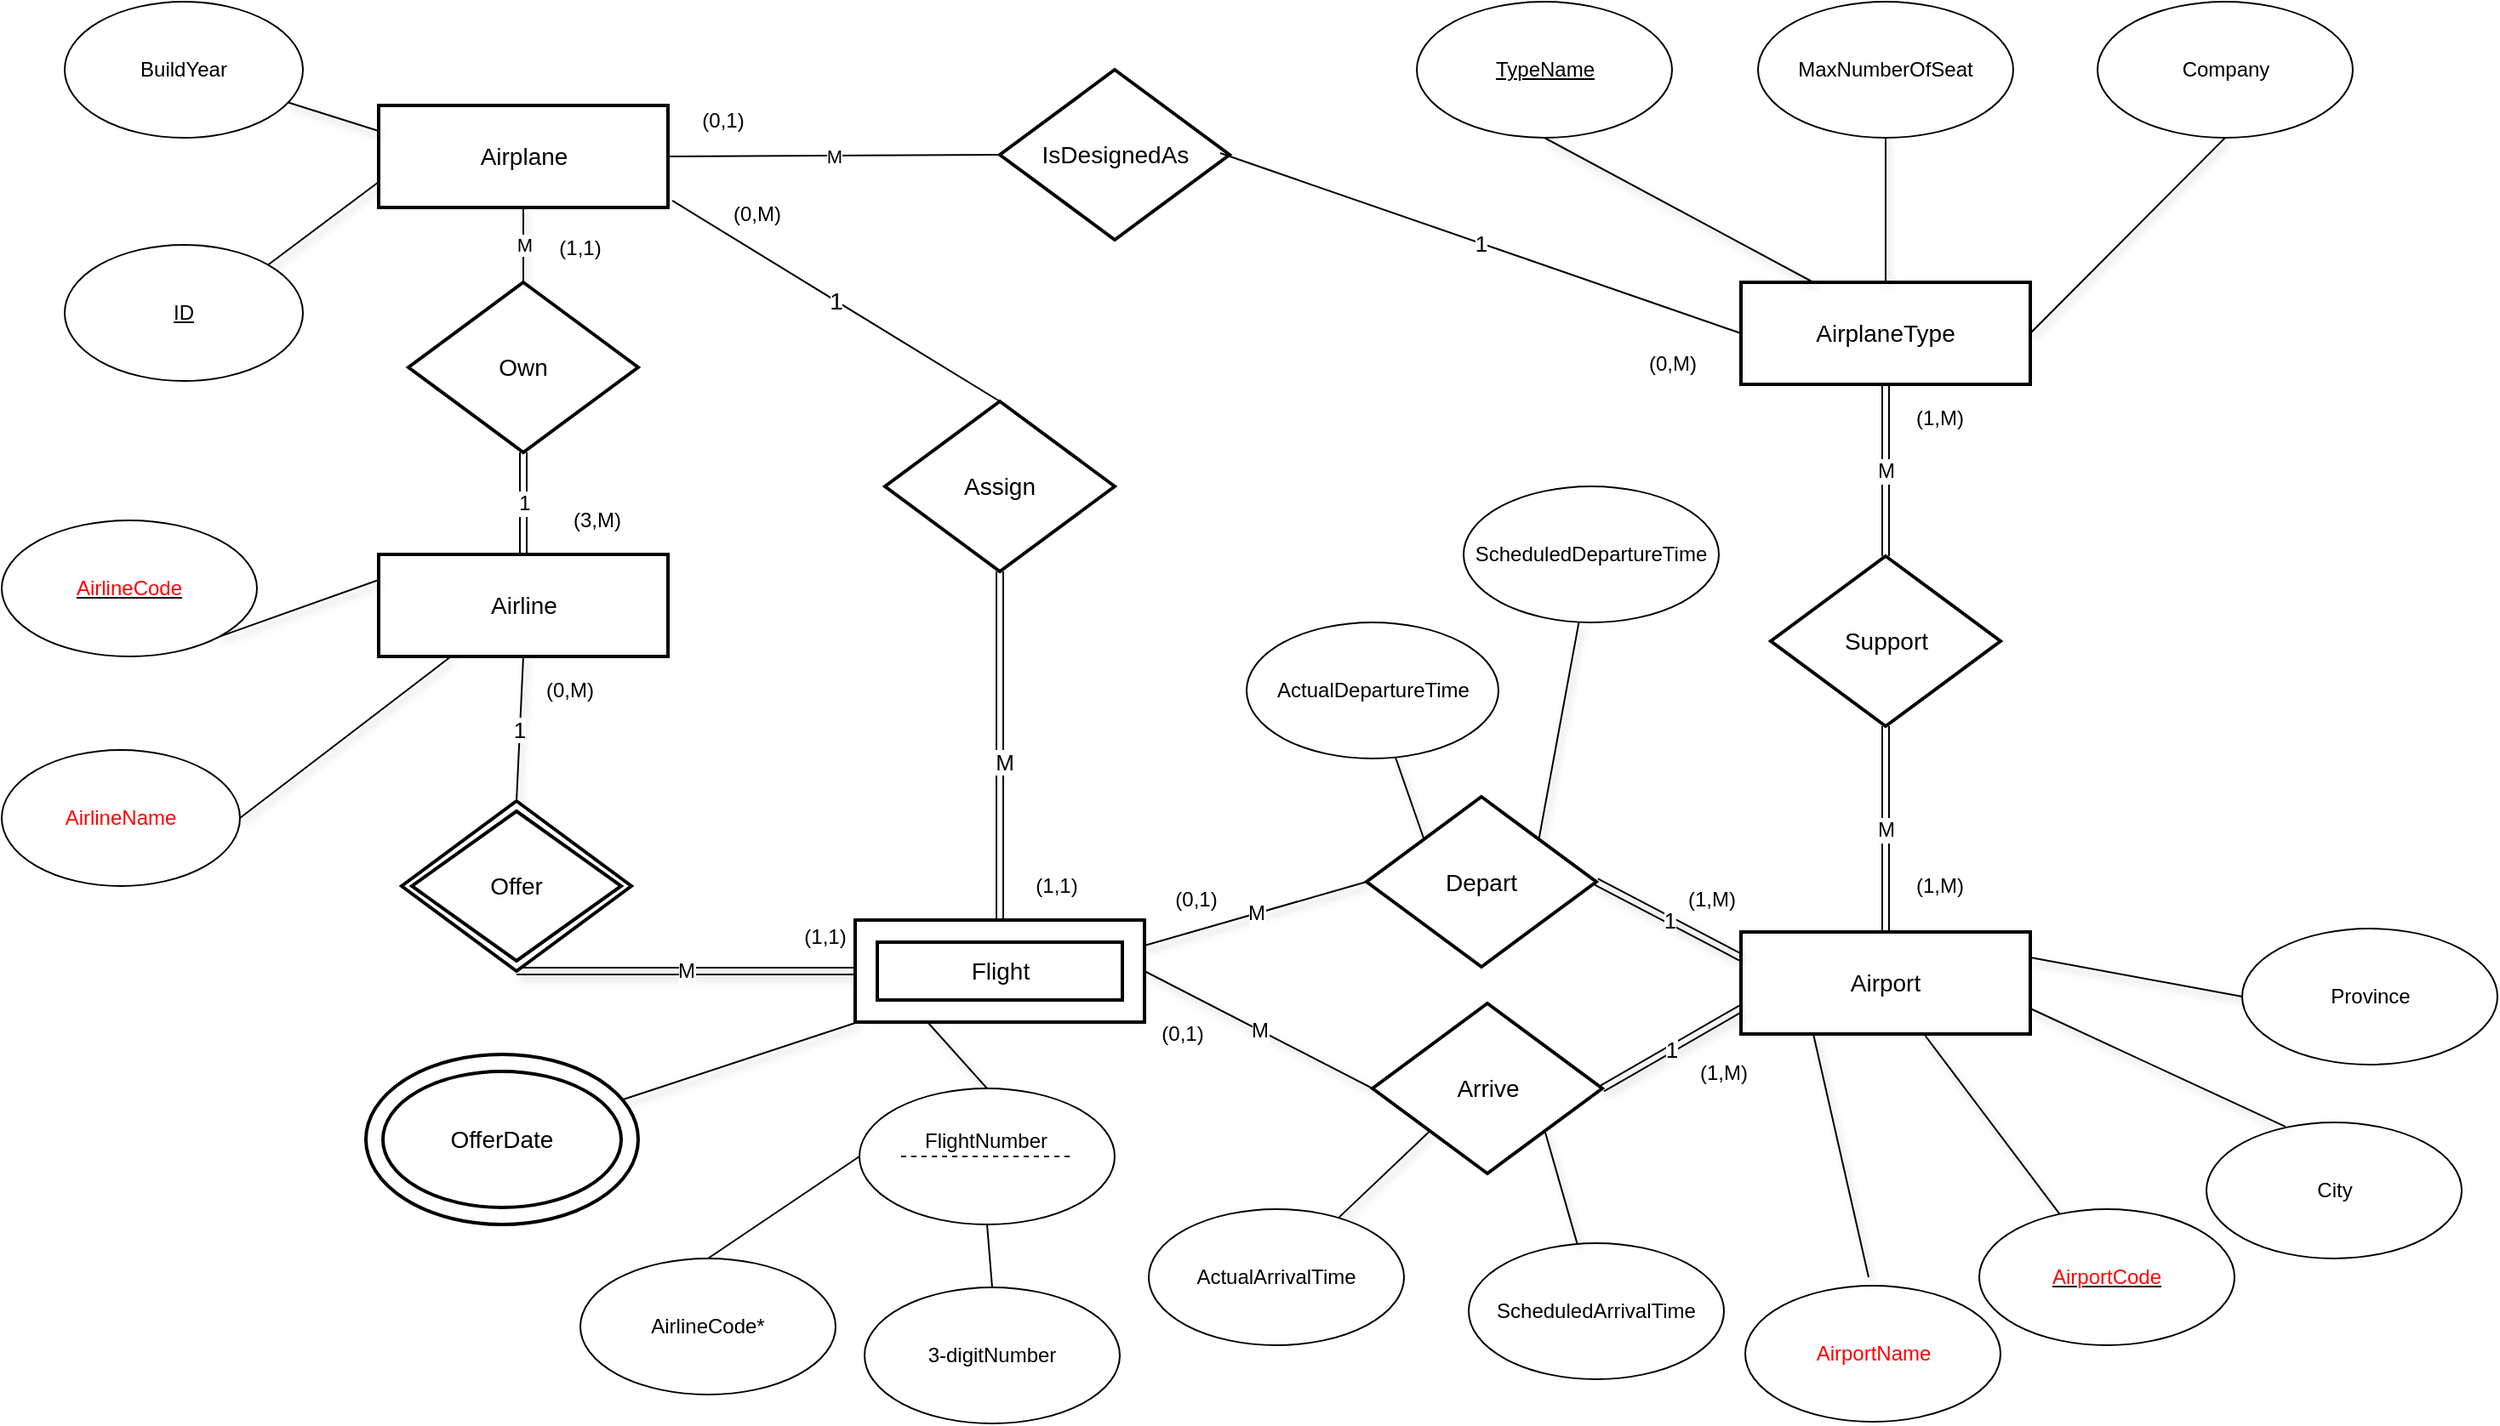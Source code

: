 <mxfile type="device" version="12.1.0" pages="1"><diagram id="RGCfiUzs_iuVigLGgtI_" name="Page-1"><mxGraphModel grid="1" shadow="0" math="0" pageHeight="900" pageWidth="1600" pageScale="1" page="1" fold="1" arrows="1" connect="1" tooltips="1" guides="1" gridSize="10" dy="466" dx="854"><root><mxCell id="0"/><mxCell id="1" parent="0"/><mxCell id="oGYArnx4a0fmbNqtTL9l-1" value="Airline" parent="1" style="strokeWidth=2;whiteSpace=wrap;html=1;align=center;fontSize=14;" vertex="1"><mxGeometry as="geometry" y="370" x="251.5" width="170" height="60"/></mxCell><mxCell id="oGYArnx4a0fmbNqtTL9l-2" value="" parent="1" style="group" vertex="1" connectable="0"><mxGeometry as="geometry" y="350" x="30" width="150" height="80"/></mxCell><mxCell id="oGYArnx4a0fmbNqtTL9l-3" value="&lt;u&gt;&lt;font color=&quot;#ff0000&quot;&gt;AirlineCode&lt;/font&gt;&lt;/u&gt;" parent="oGYArnx4a0fmbNqtTL9l-2" style="ellipse;whiteSpace=wrap;html=1;" vertex="1"><mxGeometry as="geometry" width="150" height="80"/></mxCell><mxCell id="oGYArnx4a0fmbNqtTL9l-4" value="&lt;font color=&quot;#ff0000&quot;&gt;AirlineName&lt;/font&gt;" parent="1" style="ellipse;whiteSpace=wrap;html=1;" vertex="1"><mxGeometry as="geometry" y="485" x="30" width="140" height="80"/></mxCell><mxCell id="oGYArnx4a0fmbNqtTL9l-5" source="oGYArnx4a0fmbNqtTL9l-4" value="" parent="1" style="endArrow=none;html=1;shadow=1;exitX=1;exitY=0.5;exitDx=0;exitDy=0;entryX=0.25;entryY=1;entryDx=0;entryDy=0;" edge="1" target="oGYArnx4a0fmbNqtTL9l-1"><mxGeometry as="geometry" width="50" height="50" relative="1"><mxPoint as="sourcePoint" y="175" x="697"/><mxPoint as="targetPoint" y="229" x="697"/></mxGeometry></mxCell><mxCell id="oGYArnx4a0fmbNqtTL9l-6" source="oGYArnx4a0fmbNqtTL9l-62" value="&lt;font style=&quot;font-size: 13px&quot;&gt;1&lt;/font&gt;" parent="1" style="endArrow=none;html=1;shadow=1;entryX=0.5;entryY=1;entryDx=0;entryDy=0;exitX=0.5;exitY=0;exitDx=0;exitDy=0;" edge="1" target="oGYArnx4a0fmbNqtTL9l-1"><mxGeometry as="geometry" width="50" height="50" relative="1"><mxPoint as="sourcePoint" y="370" x="696.5"/><mxPoint as="targetPoint" y="310" x="741.5"/></mxGeometry></mxCell><mxCell id="oGYArnx4a0fmbNqtTL9l-7" source="oGYArnx4a0fmbNqtTL9l-8" value="&lt;font style=&quot;font-size: 12px&quot;&gt;M&lt;/font&gt;" parent="1" style="shape=link;html=1;shadow=1;endArrow=none;endFill=0;entryX=0.5;entryY=1;entryDx=0;entryDy=0;exitX=0;exitY=0.5;exitDx=0;exitDy=0;" edge="1" target="oGYArnx4a0fmbNqtTL9l-62"><mxGeometry as="geometry" width="50" height="50" relative="1"><mxPoint as="sourcePoint" y="540" x="696.5"/><mxPoint as="targetPoint" y="470" x="696.5"/></mxGeometry></mxCell><mxCell id="oGYArnx4a0fmbNqtTL9l-8" value="Flight" parent="1" style="shape=ext;strokeWidth=2;margin=10;double=1;whiteSpace=wrap;html=1;align=center;fontSize=14;" vertex="1"><mxGeometry as="geometry" y="585" x="531.5" width="170" height="60"/></mxCell><mxCell id="oGYArnx4a0fmbNqtTL9l-9" source="oGYArnx4a0fmbNqtTL9l-88" value="" parent="1" style="endArrow=none;html=1;shadow=1;exitX=0.5;exitY=0;exitDx=0;exitDy=0;entryX=0.25;entryY=1;entryDx=0;entryDy=0;" edge="1" target="oGYArnx4a0fmbNqtTL9l-8"><mxGeometry as="geometry" width="50" height="50" relative="1"><mxPoint as="sourcePoint" y="726.549" x="613.718"/><mxPoint as="targetPoint" y="650" x="611.5"/></mxGeometry></mxCell><mxCell id="oGYArnx4a0fmbNqtTL9l-10" source="oGYArnx4a0fmbNqtTL9l-11" value="" parent="1" style="endArrow=none;html=1;shadow=1;entryX=0.009;entryY=1;entryDx=0;entryDy=0;entryPerimeter=0;" edge="1" target="oGYArnx4a0fmbNqtTL9l-8"><mxGeometry as="geometry" width="50" height="50" relative="1"><mxPoint as="sourcePoint" y="490" x="551.5"/><mxPoint as="targetPoint" y="420" x="629"/></mxGeometry></mxCell><mxCell id="oGYArnx4a0fmbNqtTL9l-11" value="OfferDate" parent="1" style="ellipse;shape=doubleEllipse;margin=10;strokeWidth=2;fontSize=14;whiteSpace=wrap;html=1;align=center;" vertex="1"><mxGeometry as="geometry" y="664" x="244" width="160" height="100"/></mxCell><mxCell id="oGYArnx4a0fmbNqtTL9l-12" value="Airport" parent="1" style="strokeWidth=2;whiteSpace=wrap;html=1;align=center;fontSize=14;" vertex="1"><mxGeometry as="geometry" y="592" x="1052" width="170" height="60"/></mxCell><mxCell id="oGYArnx4a0fmbNqtTL9l-13" value="Depart" parent="1" style="shape=rhombus;strokeWidth=2;fontSize=17;perimeter=rhombusPerimeter;whiteSpace=wrap;html=1;align=center;fontSize=14;" vertex="1"><mxGeometry as="geometry" y="512.5" x="832" width="135" height="100"/></mxCell><mxCell id="oGYArnx4a0fmbNqtTL9l-14" source="oGYArnx4a0fmbNqtTL9l-8" value="&lt;font style=&quot;font-size: 12px&quot;&gt;M&lt;/font&gt;" parent="1" style="endArrow=none;html=1;shadow=1;entryX=0;entryY=0.5;entryDx=0;entryDy=0;exitX=1;exitY=0.25;exitDx=0;exitDy=0;" edge="1" target="oGYArnx4a0fmbNqtTL9l-13"><mxGeometry as="geometry" width="50" height="50" relative="1"><mxPoint as="sourcePoint" y="855" x="601.5"/><mxPoint as="targetPoint" y="805" x="651.5"/></mxGeometry></mxCell><mxCell id="oGYArnx4a0fmbNqtTL9l-15" value="Arrive" parent="1" style="shape=rhombus;strokeWidth=2;fontSize=17;perimeter=rhombusPerimeter;whiteSpace=wrap;html=1;align=center;fontSize=14;" vertex="1"><mxGeometry as="geometry" y="634" x="835.5" width="135" height="100"/></mxCell><mxCell id="oGYArnx4a0fmbNqtTL9l-16" source="oGYArnx4a0fmbNqtTL9l-8" value="&lt;font style=&quot;font-size: 12px&quot;&gt;M&lt;/font&gt;" parent="1" style="endArrow=none;html=1;shadow=1;entryX=0;entryY=0.5;entryDx=0;entryDy=0;exitX=1;exitY=0.5;exitDx=0;exitDy=0;" edge="1" target="oGYArnx4a0fmbNqtTL9l-15"><mxGeometry as="geometry" width="50" height="50" relative="1"><mxPoint as="sourcePoint" y="855" x="601.5"/><mxPoint as="targetPoint" y="805" x="651.5"/></mxGeometry></mxCell><mxCell id="oGYArnx4a0fmbNqtTL9l-17" source="oGYArnx4a0fmbNqtTL9l-13" value="&lt;font style=&quot;font-size: 13px&quot;&gt;1&lt;/font&gt;" parent="1" style="shape=link;html=1;shadow=1;endArrow=none;endFill=0;entryX=0;entryY=0.25;entryDx=0;entryDy=0;exitX=1;exitY=0.5;exitDx=0;exitDy=0;" edge="1" target="oGYArnx4a0fmbNqtTL9l-12"><mxGeometry as="geometry" width="50" height="50" relative="1"><mxPoint as="sourcePoint" y="592" x="986.5"/><mxPoint as="targetPoint" y="832" x="677"/></mxGeometry></mxCell><mxCell id="oGYArnx4a0fmbNqtTL9l-18" source="oGYArnx4a0fmbNqtTL9l-15" value="&lt;font style=&quot;font-size: 13px&quot;&gt;1&lt;/font&gt;" parent="1" style="shape=link;html=1;shadow=1;endArrow=none;endFill=0;entryX=0;entryY=0.75;entryDx=0;entryDy=0;exitX=1;exitY=0.5;exitDx=0;exitDy=0;" edge="1" target="oGYArnx4a0fmbNqtTL9l-12"><mxGeometry as="geometry" width="50" height="50" relative="1"><mxPoint as="sourcePoint" y="712" x="986.5"/><mxPoint as="targetPoint" y="832" x="677"/></mxGeometry></mxCell><mxCell id="oGYArnx4a0fmbNqtTL9l-19" value="" parent="1" style="endArrow=none;html=1;shadow=1;entryX=0.25;entryY=1;entryDx=0;entryDy=0;exitX=0.5;exitY=0;exitDx=0;exitDy=0;" edge="1" target="oGYArnx4a0fmbNqtTL9l-12"><mxGeometry as="geometry" width="50" height="50" relative="1"><mxPoint as="sourcePoint" y="795" x="1127.0"/><mxPoint as="targetPoint" y="715" x="1161.5"/></mxGeometry></mxCell><mxCell id="oGYArnx4a0fmbNqtTL9l-20" value="" parent="1" style="group" vertex="1" connectable="0"><mxGeometry as="geometry" y="800" x="1054.5" width="150" height="80"/></mxCell><mxCell id="oGYArnx4a0fmbNqtTL9l-21" value="&lt;font color=&quot;#ff0000&quot;&gt;AirportName&lt;/font&gt;" parent="oGYArnx4a0fmbNqtTL9l-20" style="ellipse;whiteSpace=wrap;html=1;" vertex="1"><mxGeometry as="geometry" width="150" height="80"/></mxCell><mxCell id="oGYArnx4a0fmbNqtTL9l-22" value="" parent="1" style="group" vertex="1" connectable="0"><mxGeometry as="geometry" y="755" x="1202" width="150" height="80"/></mxCell><mxCell id="oGYArnx4a0fmbNqtTL9l-23" value="&lt;u&gt;&lt;font color=&quot;#ff0000&quot;&gt;AirportCode&lt;/font&gt;&lt;/u&gt;" parent="oGYArnx4a0fmbNqtTL9l-22" style="ellipse;whiteSpace=wrap;html=1;" vertex="1"><mxGeometry as="geometry" x="-10" width="150" height="80"/></mxCell><mxCell id="oGYArnx4a0fmbNqtTL9l-24" source="oGYArnx4a0fmbNqtTL9l-23" value="" parent="1" style="endArrow=none;html=1;shadow=1;" edge="1" target="oGYArnx4a0fmbNqtTL9l-12"><mxGeometry as="geometry" width="50" height="50" relative="1"><mxPoint as="sourcePoint" y="715" x="1151.5"/><mxPoint as="targetPoint" y="665" x="1201.5"/></mxGeometry></mxCell><mxCell id="oGYArnx4a0fmbNqtTL9l-25" value="City" parent="1" style="ellipse;whiteSpace=wrap;html=1;" vertex="1"><mxGeometry as="geometry" y="704" x="1325.5" width="150" height="80"/></mxCell><mxCell id="oGYArnx4a0fmbNqtTL9l-26" source="oGYArnx4a0fmbNqtTL9l-12" value="" parent="1" style="endArrow=none;html=1;shadow=1;entryX=0.309;entryY=0.031;entryDx=0;entryDy=0;entryPerimeter=0;exitX=1;exitY=0.75;exitDx=0;exitDy=0;" edge="1" target="oGYArnx4a0fmbNqtTL9l-25"><mxGeometry as="geometry" width="50" height="50" relative="1"><mxPoint as="sourcePoint" y="622.02" x="1217.06"/><mxPoint as="targetPoint" y="514" x="1395.5"/></mxGeometry></mxCell><mxCell id="oGYArnx4a0fmbNqtTL9l-27" source="oGYArnx4a0fmbNqtTL9l-12" value="" parent="1" style="endArrow=none;html=1;shadow=1;exitX=1;exitY=0.25;exitDx=0;exitDy=0;entryX=0;entryY=0.5;entryDx=0;entryDy=0;" edge="1" target="oGYArnx4a0fmbNqtTL9l-28"><mxGeometry as="geometry" width="50" height="50" relative="1"><mxPoint as="sourcePoint" y="635" x="1271.5"/><mxPoint as="targetPoint" y="735" x="1381.5"/></mxGeometry></mxCell><mxCell id="oGYArnx4a0fmbNqtTL9l-28" value="Province" parent="1" style="ellipse;whiteSpace=wrap;html=1;" vertex="1"><mxGeometry as="geometry" y="590" x="1346.5" width="150" height="80"/></mxCell><mxCell id="oGYArnx4a0fmbNqtTL9l-88" value="" parent="1" style="ellipse;labelBorderColor=none;labelBackgroundColor=none;fontColor=#000000;whiteSpace=wrap;html=1;spacingLeft=0;spacingBottom=0;spacingTop=0;fontStyle=4;fixDash=0;" vertex="1"><mxGeometry as="geometry" y="684" x="534" width="150" height="80"/></mxCell><mxCell id="oGYArnx4a0fmbNqtTL9l-30" value="ScheduledArrivalTime" parent="1" style="ellipse;whiteSpace=wrap;html=1;" vertex="1"><mxGeometry as="geometry" y="775" x="892" width="150" height="80"/></mxCell><mxCell id="oGYArnx4a0fmbNqtTL9l-31" source="oGYArnx4a0fmbNqtTL9l-30" value="" parent="1" style="endArrow=none;html=1;shadow=1;entryX=1;entryY=1;entryDx=0;entryDy=0;" edge="1" target="oGYArnx4a0fmbNqtTL9l-15"><mxGeometry as="geometry" width="50" height="50" relative="1"><mxPoint as="sourcePoint" y="755" x="561.5"/><mxPoint as="targetPoint" y="705" x="611.5"/></mxGeometry></mxCell><mxCell id="oGYArnx4a0fmbNqtTL9l-32" value="ScheduledDepartureTime" parent="1" style="ellipse;whiteSpace=wrap;html=1;" vertex="1"><mxGeometry as="geometry" y="330" x="889" width="150" height="80"/></mxCell><mxCell id="oGYArnx4a0fmbNqtTL9l-33" source="oGYArnx4a0fmbNqtTL9l-32" value="" parent="1" style="endArrow=none;html=1;shadow=1;entryX=1;entryY=0;entryDx=0;entryDy=0;" edge="1" target="oGYArnx4a0fmbNqtTL9l-13"><mxGeometry as="geometry" width="50" height="50" relative="1"><mxPoint as="sourcePoint" y="815" x="676"/><mxPoint as="targetPoint" y="705" x="796"/></mxGeometry></mxCell><mxCell id="oGYArnx4a0fmbNqtTL9l-34" value="ActualArrivalTime" parent="1" style="ellipse;whiteSpace=wrap;html=1;" vertex="1"><mxGeometry as="geometry" y="755" x="704" width="150" height="80"/></mxCell><mxCell id="oGYArnx4a0fmbNqtTL9l-35" source="oGYArnx4a0fmbNqtTL9l-34" value="" parent="1" style="endArrow=none;html=1;shadow=1;entryX=0;entryY=1;entryDx=0;entryDy=0;" edge="1" target="oGYArnx4a0fmbNqtTL9l-15"><mxGeometry as="geometry" width="50" height="50" relative="1"><mxPoint as="sourcePoint" y="828" x="771.5"/><mxPoint as="targetPoint" y="645" x="711.5"/></mxGeometry></mxCell><mxCell id="oGYArnx4a0fmbNqtTL9l-36" value="ActualDepartureTime" parent="1" style="ellipse;whiteSpace=wrap;html=1;" vertex="1"><mxGeometry as="geometry" y="410" x="761.5" width="148" height="80"/></mxCell><mxCell id="oGYArnx4a0fmbNqtTL9l-37" source="oGYArnx4a0fmbNqtTL9l-36" value="" parent="1" style="endArrow=none;html=1;shadow=1;entryX=0;entryY=0;entryDx=0;entryDy=0;" edge="1" target="oGYArnx4a0fmbNqtTL9l-13"><mxGeometry as="geometry" width="50" height="50" relative="1"><mxPoint as="sourcePoint" y="785" x="591.5"/><mxPoint as="targetPoint" y="682" x="688.48"/></mxGeometry></mxCell><mxCell id="oGYArnx4a0fmbNqtTL9l-40" value="AirplaneType" parent="1" style="strokeWidth=2;whiteSpace=wrap;html=1;align=center;fontSize=14;" vertex="1"><mxGeometry as="geometry" y="210" x="1052" width="170" height="60"/></mxCell><mxCell id="oGYArnx4a0fmbNqtTL9l-42" value="" parent="1" style="group" vertex="1" connectable="0"><mxGeometry as="geometry" y="45" x="861.5" width="150" height="80"/></mxCell><mxCell id="oGYArnx4a0fmbNqtTL9l-43" value="&lt;u&gt;TypeName&lt;/u&gt;" parent="oGYArnx4a0fmbNqtTL9l-42" style="ellipse;whiteSpace=wrap;html=1;" vertex="1"><mxGeometry as="geometry" width="150" height="80"/></mxCell><mxCell id="oGYArnx4a0fmbNqtTL9l-44" source="oGYArnx4a0fmbNqtTL9l-43" value="" parent="1" style="endArrow=none;html=1;shadow=1;exitX=0.5;exitY=1;exitDx=0;exitDy=0;entryX=0.25;entryY=0;entryDx=0;entryDy=0;" edge="1" target="oGYArnx4a0fmbNqtTL9l-40"><mxGeometry as="geometry" width="50" height="50" relative="1"><mxPoint as="sourcePoint" y="195" x="971.5"/><mxPoint as="targetPoint" y="145" x="1021.5"/></mxGeometry></mxCell><mxCell id="oGYArnx4a0fmbNqtTL9l-45" value="" parent="1" style="group" vertex="1" connectable="0"><mxGeometry as="geometry" y="45" x="1062" width="150" height="80"/></mxCell><mxCell id="oGYArnx4a0fmbNqtTL9l-46" value="MaxNumberOfSeat" parent="oGYArnx4a0fmbNqtTL9l-45" style="ellipse;whiteSpace=wrap;html=1;" vertex="1"><mxGeometry as="geometry" width="150" height="80"/></mxCell><mxCell id="oGYArnx4a0fmbNqtTL9l-47" source="oGYArnx4a0fmbNqtTL9l-40" value="" parent="1" style="endArrow=none;html=1;shadow=1;entryX=0.5;entryY=1;entryDx=0;entryDy=0;exitX=0.5;exitY=0;exitDx=0;exitDy=0;" edge="1" target="oGYArnx4a0fmbNqtTL9l-46"><mxGeometry as="geometry" width="50" height="50" relative="1"><mxPoint as="sourcePoint" y="165" x="1161.5"/><mxPoint as="targetPoint" y="145" x="1131.5"/></mxGeometry></mxCell><mxCell id="oGYArnx4a0fmbNqtTL9l-48" value="" parent="1" style="group" vertex="1" connectable="0"><mxGeometry as="geometry" y="125" x="1271.5" width="150" height="80"/></mxCell><mxCell id="oGYArnx4a0fmbNqtTL9l-49" value="Company" parent="oGYArnx4a0fmbNqtTL9l-48" style="ellipse;whiteSpace=wrap;html=1;" vertex="1"><mxGeometry as="geometry" y="-80" x="-10" width="150" height="80"/></mxCell><mxCell id="oGYArnx4a0fmbNqtTL9l-50" source="oGYArnx4a0fmbNqtTL9l-40" value="" parent="1" style="endArrow=none;html=1;shadow=1;entryX=0.5;entryY=1;entryDx=0;entryDy=0;exitX=1;exitY=0.5;exitDx=0;exitDy=0;" edge="1" target="oGYArnx4a0fmbNqtTL9l-49"><mxGeometry as="geometry" width="50" height="50" relative="1"><mxPoint as="sourcePoint" y="220" x="1147"/><mxPoint as="targetPoint" y="135" x="1147"/></mxGeometry></mxCell><mxCell id="oGYArnx4a0fmbNqtTL9l-51" value="Support" parent="1" style="shape=rhombus;strokeWidth=2;fontSize=17;perimeter=rhombusPerimeter;whiteSpace=wrap;html=1;align=center;fontSize=14;" vertex="1"><mxGeometry as="geometry" y="371" x="1069.5" width="135" height="100"/></mxCell><mxCell id="oGYArnx4a0fmbNqtTL9l-54" value="Own" parent="1" style="shape=rhombus;strokeWidth=2;fontSize=17;perimeter=rhombusPerimeter;whiteSpace=wrap;html=1;align=center;fontSize=14;" vertex="1"><mxGeometry as="geometry" y="210" x="269" width="135" height="100"/></mxCell><mxCell id="oGYArnx4a0fmbNqtTL9l-55" value="Airplane" parent="1" style="strokeWidth=2;whiteSpace=wrap;html=1;align=center;fontSize=14;" vertex="1"><mxGeometry as="geometry" y="106" x="251.5" width="170" height="60"/></mxCell><mxCell id="oGYArnx4a0fmbNqtTL9l-56" value="&lt;u&gt;ID&lt;/u&gt;" parent="1" style="ellipse;whiteSpace=wrap;html=1;" vertex="1"><mxGeometry as="geometry" y="188" x="67" width="140" height="80"/></mxCell><mxCell id="oGYArnx4a0fmbNqtTL9l-57" source="oGYArnx4a0fmbNqtTL9l-55" value="" parent="1" style="endArrow=none;html=1;shadow=1;exitX=0;exitY=0.75;exitDx=0;exitDy=0;entryX=1;entryY=0;entryDx=0;entryDy=0;" edge="1" target="oGYArnx4a0fmbNqtTL9l-56"><mxGeometry as="geometry" width="50" height="50" relative="1"><mxPoint as="sourcePoint" y="125" x="69"/><mxPoint as="targetPoint" y="127" x="189"/></mxGeometry></mxCell><mxCell id="oGYArnx4a0fmbNqtTL9l-58" value="BuildYear" parent="1" style="ellipse;whiteSpace=wrap;html=1;" vertex="1"><mxGeometry as="geometry" y="45" x="67" width="140" height="80"/></mxCell><mxCell id="oGYArnx4a0fmbNqtTL9l-59" source="oGYArnx4a0fmbNqtTL9l-55" value="" parent="1" style="endArrow=none;html=1;shadow=1;exitX=0;exitY=0.25;exitDx=0;exitDy=0;" edge="1" target="oGYArnx4a0fmbNqtTL9l-58"><mxGeometry as="geometry" width="50" height="50" relative="1"><mxPoint as="sourcePoint" y="85" x="209"/><mxPoint as="targetPoint" y="35" x="259"/></mxGeometry></mxCell><mxCell id="oGYArnx4a0fmbNqtTL9l-60" source="oGYArnx4a0fmbNqtTL9l-55" value="M" parent="1" style="endArrow=none;html=1;shadow=1;entryX=0.5;entryY=0;entryDx=0;entryDy=0;exitX=0.5;exitY=1;exitDx=0;exitDy=0;" edge="1" target="oGYArnx4a0fmbNqtTL9l-54"><mxGeometry as="geometry" width="50" height="50" relative="1"><mxPoint as="sourcePoint" y="225" x="259"/><mxPoint as="targetPoint" y="175" x="309"/></mxGeometry></mxCell><mxCell id="oGYArnx4a0fmbNqtTL9l-62" value="Offer" parent="1" style="shape=rhombus;double=1;strokeWidth=2;fontSize=17;perimeter=rhombusPerimeter;whiteSpace=wrap;html=1;align=center;fontSize=14;" vertex="1"><mxGeometry as="geometry" y="515" x="265" width="135" height="100"/></mxCell><mxCell id="oGYArnx4a0fmbNqtTL9l-63" source="oGYArnx4a0fmbNqtTL9l-3" value="" parent="1" style="endArrow=none;html=1;shadow=1;exitX=1;exitY=1;exitDx=0;exitDy=0;entryX=0;entryY=0.25;entryDx=0;entryDy=0;" edge="1" target="oGYArnx4a0fmbNqtTL9l-1"><mxGeometry as="geometry" width="50" height="50" relative="1"><mxPoint as="sourcePoint" y="305" x="539"/><mxPoint as="targetPoint" y="255" x="589"/></mxGeometry></mxCell><mxCell id="oGYArnx4a0fmbNqtTL9l-65" value="(0,1)" parent="1" style="text;html=1;strokeColor=none;fillColor=none;align=center;verticalAlign=middle;whiteSpace=wrap;rounded=0;" vertex="1"><mxGeometry as="geometry" y="642" x="704" width="40" height="20"/></mxCell><mxCell id="oGYArnx4a0fmbNqtTL9l-66" value="(1,M)" parent="1" style="text;html=1;strokeColor=none;fillColor=none;align=center;verticalAlign=middle;whiteSpace=wrap;rounded=0;" vertex="1"><mxGeometry as="geometry" y="665" x="1022" width="40" height="20"/></mxCell><mxCell id="oGYArnx4a0fmbNqtTL9l-70" value="(1,M)" parent="1" style="text;html=1;strokeColor=none;fillColor=none;align=center;verticalAlign=middle;whiteSpace=wrap;rounded=0;" vertex="1"><mxGeometry as="geometry" y="562.5" x="1014.5" width="40" height="20"/></mxCell><mxCell id="oGYArnx4a0fmbNqtTL9l-71" value="(0,1)" parent="1" style="text;html=1;strokeColor=none;fillColor=none;align=center;verticalAlign=middle;whiteSpace=wrap;rounded=0;" vertex="1"><mxGeometry as="geometry" y="562.5" x="711.5" width="40" height="20"/></mxCell><mxCell id="oGYArnx4a0fmbNqtTL9l-72" source="oGYArnx4a0fmbNqtTL9l-51" value="M" parent="1" style="shape=link;html=1;entryX=0.5;entryY=1;entryDx=0;entryDy=0;exitX=0.5;exitY=0;exitDx=0;exitDy=0;fontSize=12;" edge="1" target="oGYArnx4a0fmbNqtTL9l-40"><mxGeometry as="geometry" width="50" height="50" relative="1"><mxPoint as="sourcePoint" y="415" x="1139"/><mxPoint as="targetPoint" y="365" x="1189"/></mxGeometry></mxCell><mxCell id="oGYArnx4a0fmbNqtTL9l-73" source="oGYArnx4a0fmbNqtTL9l-12" value="&lt;font style=&quot;font-size: 12px&quot;&gt;M&lt;/font&gt;" parent="1" style="shape=link;html=1;entryX=0.5;entryY=1;entryDx=0;entryDy=0;exitX=0.5;exitY=0;exitDx=0;exitDy=0;" edge="1" target="oGYArnx4a0fmbNqtTL9l-51"><mxGeometry as="geometry" width="50" height="50" relative="1"><mxPoint as="sourcePoint" y="585" x="1119"/><mxPoint as="targetPoint" y="535" x="1169"/></mxGeometry></mxCell><mxCell id="oGYArnx4a0fmbNqtTL9l-74" value="(1,M)" parent="1" style="text;html=1;strokeColor=none;fillColor=none;align=center;verticalAlign=middle;whiteSpace=wrap;rounded=0;fontSize=12;" vertex="1"><mxGeometry as="geometry" y="280" x="1149" width="40" height="20"/></mxCell><mxCell id="oGYArnx4a0fmbNqtTL9l-75" value="(1,M)" parent="1" style="text;html=1;strokeColor=none;fillColor=none;align=center;verticalAlign=middle;whiteSpace=wrap;rounded=0;fontSize=12;" vertex="1"><mxGeometry as="geometry" y="555" x="1149" width="40" height="20"/></mxCell><mxCell id="oGYArnx4a0fmbNqtTL9l-76" source="oGYArnx4a0fmbNqtTL9l-54" value="1" parent="1" style="shape=link;html=1;fontSize=12;entryX=0.5;entryY=0;entryDx=0;entryDy=0;exitX=0.5;exitY=1;exitDx=0;exitDy=0;" edge="1" target="oGYArnx4a0fmbNqtTL9l-1"><mxGeometry as="geometry" width="50" height="50" relative="1"><mxPoint as="sourcePoint" y="235" x="509"/><mxPoint as="targetPoint" y="185" x="559"/></mxGeometry></mxCell><mxCell id="oGYArnx4a0fmbNqtTL9l-80" value="(1,1)" parent="1" style="text;html=1;strokeColor=none;fillColor=none;align=center;verticalAlign=middle;whiteSpace=wrap;rounded=0;labelBackgroundColor=none;fontSize=12;fontColor=#000000;" vertex="1"><mxGeometry as="geometry" y="180" x="350" width="40" height="20"/></mxCell><mxCell id="oGYArnx4a0fmbNqtTL9l-81" value="(3,M)" parent="1" style="text;html=1;strokeColor=none;fillColor=none;align=center;verticalAlign=middle;whiteSpace=wrap;rounded=0;labelBackgroundColor=none;fontSize=12;fontColor=#000000;" vertex="1"><mxGeometry as="geometry" y="340" x="360" width="40" height="20"/></mxCell><mxCell id="oGYArnx4a0fmbNqtTL9l-82" value="(0,M)" parent="1" style="text;html=1;strokeColor=none;fillColor=none;align=center;verticalAlign=middle;whiteSpace=wrap;rounded=0;labelBackgroundColor=none;fontSize=12;fontColor=#000000;" vertex="1"><mxGeometry as="geometry" y="440" x="344" width="40" height="20"/></mxCell><mxCell id="oGYArnx4a0fmbNqtTL9l-83" value="(1,1)" parent="1" style="text;html=1;strokeColor=none;fillColor=none;align=center;verticalAlign=middle;whiteSpace=wrap;rounded=0;labelBackgroundColor=none;fontSize=12;fontColor=#000000;" vertex="1"><mxGeometry as="geometry" y="585" x="494" width="40" height="20"/></mxCell><mxCell id="oGYArnx4a0fmbNqtTL9l-87" value="FlightNumber" parent="1" style="html=1;verticalAlign=bottom;endArrow=none;dashed=1;endSize=8;fontSize=12;fontColor=#000000;endFill=0;" edge="1"><mxGeometry as="geometry" relative="1"><mxPoint as="sourcePoint" y="724" x="657.5"/><mxPoint as="targetPoint" y="724" x="557.5"/></mxGeometry></mxCell><mxCell id="0GllrHXBxaD_LMiLmmfI-2" value="IsDesignedAs" parent="1" style="shape=rhombus;strokeWidth=2;fontSize=17;perimeter=rhombusPerimeter;whiteSpace=wrap;html=1;align=center;fontSize=14;" vertex="1"><mxGeometry as="geometry" y="85" x="616.5" width="135" height="100"/></mxCell><mxCell id="0GllrHXBxaD_LMiLmmfI-4" source="oGYArnx4a0fmbNqtTL9l-55" value="M" parent="1" style="endArrow=none;html=1;exitX=1;exitY=0.5;exitDx=0;exitDy=0;entryX=0;entryY=0.5;entryDx=0;entryDy=0;" edge="1" target="0GllrHXBxaD_LMiLmmfI-2"><mxGeometry as="geometry" width="50" height="50" relative="1"><mxPoint as="sourcePoint" y="310" x="610"/><mxPoint as="targetPoint" y="160" x="580"/></mxGeometry></mxCell><mxCell id="0GllrHXBxaD_LMiLmmfI-5" source="0GllrHXBxaD_LMiLmmfI-2" value="&lt;font style=&quot;font-size: 13px&quot;&gt;1&lt;/font&gt;" parent="1" style="endArrow=none;html=1;exitX=0.959;exitY=0.49;exitDx=0;exitDy=0;exitPerimeter=0;entryX=0;entryY=0.5;entryDx=0;entryDy=0;" edge="1" target="oGYArnx4a0fmbNqtTL9l-40"><mxGeometry as="geometry" width="50" height="50" relative="1"><mxPoint as="sourcePoint" y="200" x="770"/><mxPoint as="targetPoint" y="150" x="820"/></mxGeometry></mxCell><mxCell id="0GllrHXBxaD_LMiLmmfI-7" value="(0,1)" parent="1" style="text;html=1;strokeColor=none;fillColor=none;align=center;verticalAlign=middle;whiteSpace=wrap;rounded=0;" vertex="1"><mxGeometry as="geometry" y="105" x="434" width="40" height="20"/></mxCell><mxCell id="0GllrHXBxaD_LMiLmmfI-8" value="(0,M)" parent="1" style="text;html=1;strokeColor=none;fillColor=none;align=center;verticalAlign=middle;whiteSpace=wrap;rounded=0;" vertex="1"><mxGeometry as="geometry" y="248" x="992" width="40" height="20"/></mxCell><mxCell id="0GllrHXBxaD_LMiLmmfI-10" value="Assign" parent="1" style="shape=rhombus;strokeWidth=2;fontSize=17;perimeter=rhombusPerimeter;whiteSpace=wrap;html=1;align=center;fontSize=14;" vertex="1"><mxGeometry as="geometry" y="280" x="549" width="135" height="100"/></mxCell><mxCell id="0GllrHXBxaD_LMiLmmfI-11" source="0GllrHXBxaD_LMiLmmfI-10" value="&lt;font style=&quot;font-size: 14px&quot;&gt;1&lt;/font&gt;" parent="1" style="endArrow=none;html=1;entryX=1.015;entryY=0.933;entryDx=0;entryDy=0;entryPerimeter=0;exitX=0.5;exitY=0;exitDx=0;exitDy=0;" edge="1" target="oGYArnx4a0fmbNqtTL9l-55"><mxGeometry as="geometry" width="50" height="50" relative="1"><mxPoint as="sourcePoint" y="290" x="450"/><mxPoint as="targetPoint" y="240" x="500"/></mxGeometry></mxCell><mxCell id="0GllrHXBxaD_LMiLmmfI-13" value="(0,M)" parent="1" style="text;html=1;strokeColor=none;fillColor=none;align=center;verticalAlign=middle;whiteSpace=wrap;rounded=0;" vertex="1"><mxGeometry as="geometry" y="160" x="454" width="40" height="20"/></mxCell><mxCell id="0GllrHXBxaD_LMiLmmfI-14" value="(1,1)" parent="1" style="text;html=1;strokeColor=none;fillColor=none;align=center;verticalAlign=middle;whiteSpace=wrap;rounded=0;" vertex="1"><mxGeometry as="geometry" y="555" x="630" width="40" height="20"/></mxCell><mxCell id="0GllrHXBxaD_LMiLmmfI-15" source="oGYArnx4a0fmbNqtTL9l-8" value="" parent="1" style="shape=link;html=1;entryX=0.5;entryY=1;entryDx=0;entryDy=0;exitX=0.5;exitY=0;exitDx=0;exitDy=0;" edge="1" target="0GllrHXBxaD_LMiLmmfI-10"><mxGeometry as="geometry" width="50" height="50" relative="1"><mxPoint as="sourcePoint" y="510" x="600"/><mxPoint as="targetPoint" y="460" x="650"/></mxGeometry></mxCell><mxCell id="0GllrHXBxaD_LMiLmmfI-16" value="&lt;font style=&quot;font-size: 13px&quot;&gt;M&lt;/font&gt;" parent="0GllrHXBxaD_LMiLmmfI-15" style="text;html=1;resizable=0;points=[];align=center;verticalAlign=middle;labelBackgroundColor=#ffffff;" vertex="1" connectable="0"><mxGeometry as="geometry" y="-1" x="-0.093" relative="1"><mxPoint as="offset" x="1"/></mxGeometry></mxCell><mxCell id="j1Su-eVgxyQB7W1oJQ4A-2" source="j1Su-eVgxyQB7W1oJQ4A-4" value="" parent="1" style="endArrow=none;html=1;entryX=0;entryY=0.5;entryDx=0;entryDy=0;exitX=0.5;exitY=0;exitDx=0;exitDy=0;" edge="1" target="oGYArnx4a0fmbNqtTL9l-88"><mxGeometry as="geometry" width="50" height="50" relative="1"><mxPoint as="sourcePoint" y="784" x="445"/><mxPoint as="targetPoint" y="770" x="560"/></mxGeometry></mxCell><mxCell id="j1Su-eVgxyQB7W1oJQ4A-4" value="AirlineCode*" parent="1" style="ellipse;whiteSpace=wrap;html=1;" vertex="1"><mxGeometry as="geometry" y="784" x="370" width="150" height="80"/></mxCell><mxCell id="j1Su-eVgxyQB7W1oJQ4A-5" source="j1Su-eVgxyQB7W1oJQ4A-6" value="" parent="1" style="endArrow=none;html=1;entryX=0.5;entryY=1;entryDx=0;entryDy=0;exitX=0.5;exitY=0;exitDx=0;exitDy=0;" edge="1" target="oGYArnx4a0fmbNqtTL9l-88"><mxGeometry as="geometry" width="50" height="50" relative="1"><mxPoint as="sourcePoint" y="801" x="612"/><mxPoint as="targetPoint" y="755" x="546"/></mxGeometry></mxCell><mxCell id="j1Su-eVgxyQB7W1oJQ4A-6" value="3-digitNumber" parent="1" style="ellipse;whiteSpace=wrap;html=1;" vertex="1"><mxGeometry as="geometry" y="801" x="537" width="150" height="80"/></mxCell></root></mxGraphModel></diagram></mxfile>